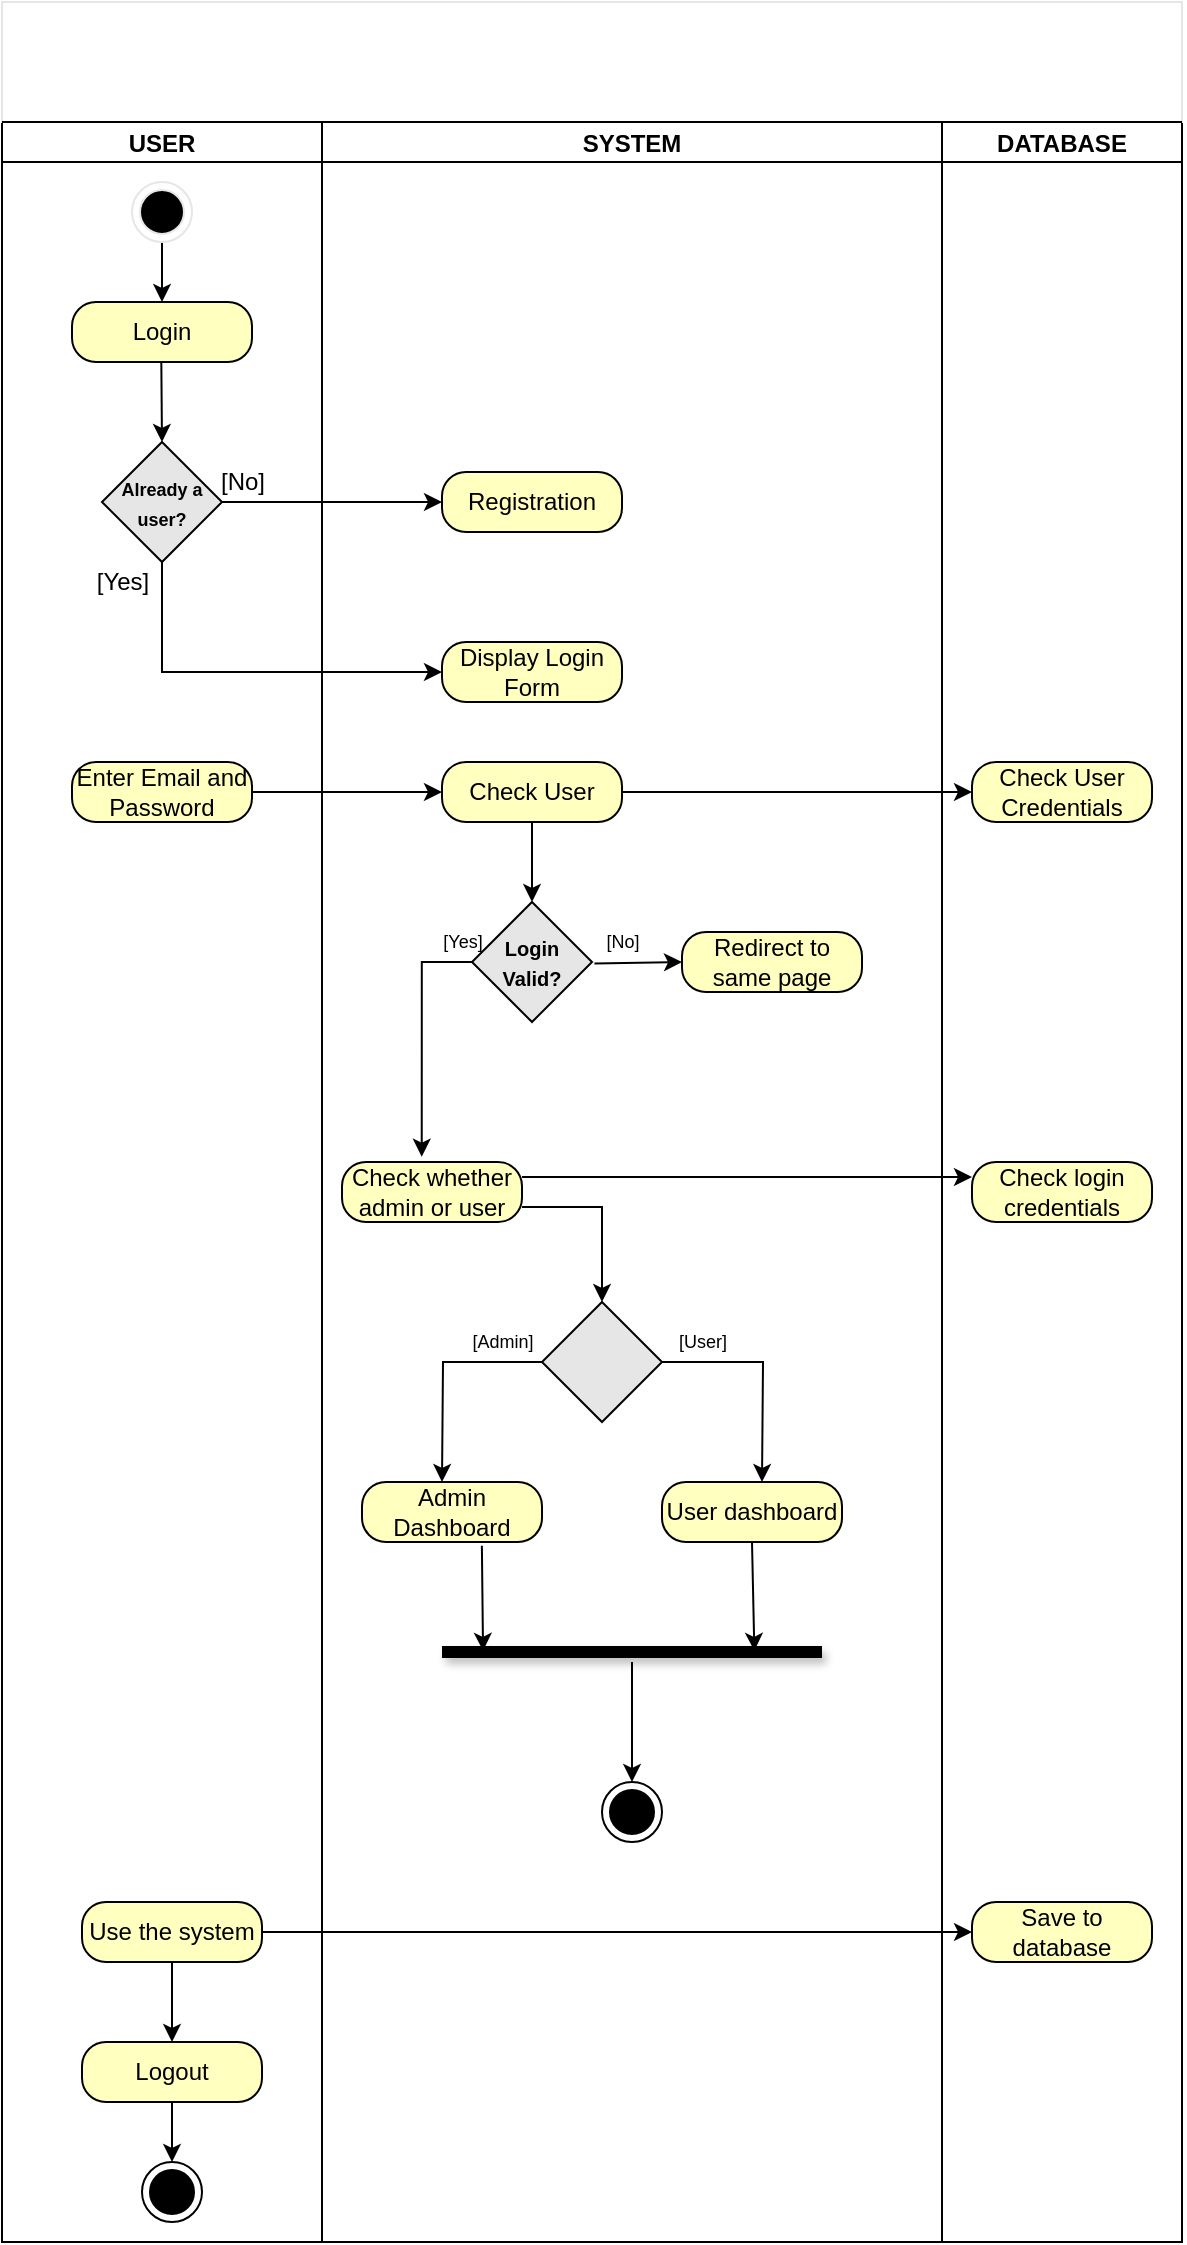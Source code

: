 <mxfile version="18.1.2" type="device"><diagram id="c_wVt138Hi0dX1TscH15" name="Page-1"><mxGraphModel dx="1384" dy="729" grid="1" gridSize="10" guides="1" tooltips="1" connect="1" arrows="1" fold="1" page="1" pageScale="1" pageWidth="850" pageHeight="1100" math="0" shadow="0"><root><mxCell id="0"/><mxCell id="1" parent="0"/><mxCell id="mEHdNyEY3YdC3BPwxC17-1" value="" style="swimlane;childLayout=stackLayout;resizeParent=1;resizeParentMax=0;startSize=20;fillColor=default;swimlaneLine=1;" vertex="1" parent="1"><mxGeometry x="180" y="40" width="590" height="1080" as="geometry"><mxRectangle x="180" y="40" width="60" height="20" as="alternateBounds"/></mxGeometry></mxCell><mxCell id="mEHdNyEY3YdC3BPwxC17-2" value="USER" style="swimlane;startSize=20;" vertex="1" parent="mEHdNyEY3YdC3BPwxC17-1"><mxGeometry y="20" width="160" height="1060" as="geometry"><mxRectangle y="20" width="30" height="460" as="alternateBounds"/></mxGeometry></mxCell><mxCell id="mEHdNyEY3YdC3BPwxC17-19" value="" style="edgeStyle=orthogonalEdgeStyle;rounded=0;orthogonalLoop=1;jettySize=auto;html=1;" edge="1" parent="mEHdNyEY3YdC3BPwxC17-2" source="mEHdNyEY3YdC3BPwxC17-14" target="mEHdNyEY3YdC3BPwxC17-17"><mxGeometry relative="1" as="geometry"><Array as="points"><mxPoint x="80" y="45"/></Array></mxGeometry></mxCell><mxCell id="mEHdNyEY3YdC3BPwxC17-14" value="" style="ellipse;html=1;shape=endState;fillColor=#000000;strokeColor=#E6E6E6;" vertex="1" parent="mEHdNyEY3YdC3BPwxC17-2"><mxGeometry x="65" y="30" width="30" height="30" as="geometry"/></mxCell><mxCell id="mEHdNyEY3YdC3BPwxC17-17" value="Login" style="rounded=1;whiteSpace=wrap;html=1;arcSize=40;fontColor=#000000;fillColor=#ffffc0;strokeColor=#000000;" vertex="1" parent="mEHdNyEY3YdC3BPwxC17-2"><mxGeometry x="35" y="90" width="90" height="30" as="geometry"/></mxCell><mxCell id="mEHdNyEY3YdC3BPwxC17-25" value="&lt;font style=&quot;font-size: 9px;&quot;&gt;&lt;b&gt;Already a&lt;br&gt;user?&lt;/b&gt;&lt;/font&gt;" style="rhombus;whiteSpace=wrap;html=1;fontFamily=Helvetica;fontSize=12;fontColor=default;strokeColor=#000000;strokeWidth=1;fillColor=#E6E6E6;" vertex="1" parent="mEHdNyEY3YdC3BPwxC17-2"><mxGeometry x="50" y="160" width="60" height="60" as="geometry"/></mxCell><mxCell id="mEHdNyEY3YdC3BPwxC17-29" value="" style="endArrow=classic;html=1;rounded=0;fontFamily=Helvetica;fontSize=12;fontColor=default;" edge="1" parent="mEHdNyEY3YdC3BPwxC17-2"><mxGeometry width="50" height="50" relative="1" as="geometry"><mxPoint x="79.66" y="120" as="sourcePoint"/><mxPoint x="80" y="160" as="targetPoint"/></mxGeometry></mxCell><mxCell id="mEHdNyEY3YdC3BPwxC17-36" value="Enter Email and Password" style="rounded=1;whiteSpace=wrap;html=1;arcSize=40;fontColor=#000000;fillColor=#ffffc0;strokeColor=#000000;" vertex="1" parent="mEHdNyEY3YdC3BPwxC17-2"><mxGeometry x="35" y="320" width="90" height="30" as="geometry"/></mxCell><mxCell id="mEHdNyEY3YdC3BPwxC17-82" value="Use the system" style="rounded=1;whiteSpace=wrap;html=1;arcSize=40;fontColor=#000000;fillColor=#ffffc0;strokeColor=#000000;" vertex="1" parent="mEHdNyEY3YdC3BPwxC17-2"><mxGeometry x="40" y="890" width="90" height="30" as="geometry"/></mxCell><mxCell id="mEHdNyEY3YdC3BPwxC17-89" value="" style="edgeStyle=none;shape=connector;rounded=0;orthogonalLoop=1;jettySize=auto;html=1;labelBackgroundColor=default;fontFamily=Helvetica;fontSize=12;fontColor=default;endArrow=classic;startSize=20;strokeColor=default;strokeWidth=1;" edge="1" parent="mEHdNyEY3YdC3BPwxC17-2" source="mEHdNyEY3YdC3BPwxC17-83" target="mEHdNyEY3YdC3BPwxC17-87"><mxGeometry relative="1" as="geometry"/></mxCell><mxCell id="mEHdNyEY3YdC3BPwxC17-83" value="Logout" style="rounded=1;whiteSpace=wrap;html=1;arcSize=40;fontColor=#000000;fillColor=#ffffc0;strokeColor=#000000;" vertex="1" parent="mEHdNyEY3YdC3BPwxC17-2"><mxGeometry x="40" y="960" width="90" height="30" as="geometry"/></mxCell><mxCell id="mEHdNyEY3YdC3BPwxC17-86" value="" style="endArrow=classic;html=1;rounded=0;labelBackgroundColor=default;fontFamily=Helvetica;fontSize=12;fontColor=default;startSize=20;strokeColor=default;strokeWidth=1;shape=connector;exitX=0.5;exitY=1;exitDx=0;exitDy=0;entryX=0.5;entryY=0;entryDx=0;entryDy=0;" edge="1" parent="mEHdNyEY3YdC3BPwxC17-2" source="mEHdNyEY3YdC3BPwxC17-82" target="mEHdNyEY3YdC3BPwxC17-83"><mxGeometry width="50" height="50" relative="1" as="geometry"><mxPoint x="-100" y="990" as="sourcePoint"/><mxPoint x="-50" y="940" as="targetPoint"/></mxGeometry></mxCell><mxCell id="mEHdNyEY3YdC3BPwxC17-87" value="" style="ellipse;html=1;shape=endState;fillColor=#000000;strokeColor=#000000;fontFamily=Helvetica;fontSize=12;fontColor=default;startSize=20;" vertex="1" parent="mEHdNyEY3YdC3BPwxC17-2"><mxGeometry x="70" y="1020" width="30" height="30" as="geometry"/></mxCell><mxCell id="mEHdNyEY3YdC3BPwxC17-3" value="SYSTEM" style="swimlane;startSize=20;" vertex="1" parent="mEHdNyEY3YdC3BPwxC17-1"><mxGeometry x="160" y="20" width="310" height="1060" as="geometry"/></mxCell><mxCell id="mEHdNyEY3YdC3BPwxC17-30" value="Registration" style="rounded=1;whiteSpace=wrap;html=1;arcSize=40;fontColor=#000000;fillColor=#ffffc0;strokeColor=#000000;" vertex="1" parent="mEHdNyEY3YdC3BPwxC17-3"><mxGeometry x="60" y="175" width="90" height="30" as="geometry"/></mxCell><mxCell id="mEHdNyEY3YdC3BPwxC17-35" value="Display Login Form" style="rounded=1;whiteSpace=wrap;html=1;arcSize=40;fontColor=#000000;fillColor=#ffffc0;strokeColor=#000000;" vertex="1" parent="mEHdNyEY3YdC3BPwxC17-3"><mxGeometry x="60" y="260" width="90" height="30" as="geometry"/></mxCell><mxCell id="mEHdNyEY3YdC3BPwxC17-38" value="&lt;font size=&quot;1&quot;&gt;&lt;b&gt;Login Valid?&lt;/b&gt;&lt;/font&gt;" style="rhombus;whiteSpace=wrap;html=1;fontFamily=Helvetica;fontSize=12;fontColor=default;strokeColor=#000000;strokeWidth=1;fillColor=#E6E6E6;" vertex="1" parent="mEHdNyEY3YdC3BPwxC17-3"><mxGeometry x="75" y="390" width="60" height="60" as="geometry"/></mxCell><mxCell id="mEHdNyEY3YdC3BPwxC17-43" value="" style="edgeStyle=none;rounded=0;orthogonalLoop=1;jettySize=auto;html=1;fontFamily=Helvetica;fontSize=9;fontColor=default;" edge="1" parent="mEHdNyEY3YdC3BPwxC17-3" source="mEHdNyEY3YdC3BPwxC17-40" target="mEHdNyEY3YdC3BPwxC17-38"><mxGeometry relative="1" as="geometry"/></mxCell><mxCell id="mEHdNyEY3YdC3BPwxC17-40" value="Check User" style="rounded=1;whiteSpace=wrap;html=1;arcSize=40;fontColor=#000000;fillColor=#ffffc0;strokeColor=#000000;" vertex="1" parent="mEHdNyEY3YdC3BPwxC17-3"><mxGeometry x="60" y="320" width="90" height="30" as="geometry"/></mxCell><mxCell id="mEHdNyEY3YdC3BPwxC17-46" value="Check whether admin or user" style="rounded=1;whiteSpace=wrap;html=1;arcSize=40;fontColor=#000000;fillColor=#ffffc0;strokeColor=#000000;" vertex="1" parent="mEHdNyEY3YdC3BPwxC17-3"><mxGeometry x="10" y="520" width="90" height="30" as="geometry"/></mxCell><mxCell id="mEHdNyEY3YdC3BPwxC17-45" value="Redirect to same page" style="rounded=1;whiteSpace=wrap;html=1;arcSize=40;fontColor=#000000;fillColor=#ffffc0;strokeColor=#000000;" vertex="1" parent="mEHdNyEY3YdC3BPwxC17-3"><mxGeometry x="180" y="405" width="90" height="30" as="geometry"/></mxCell><mxCell id="mEHdNyEY3YdC3BPwxC17-51" value="" style="endArrow=classic;html=1;rounded=0;fontFamily=Helvetica;fontSize=9;fontColor=default;edgeStyle=orthogonalEdgeStyle;exitX=0;exitY=0.5;exitDx=0;exitDy=0;entryX=0.443;entryY=-0.088;entryDx=0;entryDy=0;entryPerimeter=0;" edge="1" parent="mEHdNyEY3YdC3BPwxC17-3" source="mEHdNyEY3YdC3BPwxC17-38" target="mEHdNyEY3YdC3BPwxC17-46"><mxGeometry width="50" height="50" relative="1" as="geometry"><mxPoint x="-250" y="500" as="sourcePoint"/><mxPoint x="-200" y="450" as="targetPoint"/></mxGeometry></mxCell><mxCell id="mEHdNyEY3YdC3BPwxC17-54" value="" style="rhombus;whiteSpace=wrap;html=1;fontFamily=Helvetica;fontSize=12;fontColor=default;strokeColor=#000000;strokeWidth=1;fillColor=#E6E6E6;" vertex="1" parent="mEHdNyEY3YdC3BPwxC17-3"><mxGeometry x="110" y="590" width="60" height="60" as="geometry"/></mxCell><mxCell id="mEHdNyEY3YdC3BPwxC17-55" value="" style="endArrow=classic;html=1;rounded=0;fontFamily=Helvetica;fontSize=9;fontColor=default;edgeStyle=orthogonalEdgeStyle;entryX=0.5;entryY=0;entryDx=0;entryDy=0;exitX=1;exitY=0.75;exitDx=0;exitDy=0;" edge="1" parent="mEHdNyEY3YdC3BPwxC17-3" source="mEHdNyEY3YdC3BPwxC17-46" target="mEHdNyEY3YdC3BPwxC17-54"><mxGeometry width="50" height="50" relative="1" as="geometry"><mxPoint x="60" y="630" as="sourcePoint"/><mxPoint x="110" y="580" as="targetPoint"/></mxGeometry></mxCell><mxCell id="mEHdNyEY3YdC3BPwxC17-56" value="" style="endArrow=classic;html=1;rounded=0;fontFamily=Helvetica;fontSize=9;fontColor=default;edgeStyle=orthogonalEdgeStyle;exitX=0;exitY=0.5;exitDx=0;exitDy=0;" edge="1" parent="mEHdNyEY3YdC3BPwxC17-3" source="mEHdNyEY3YdC3BPwxC17-54"><mxGeometry width="50" height="50" relative="1" as="geometry"><mxPoint x="60" y="720" as="sourcePoint"/><mxPoint x="60" y="680" as="targetPoint"/></mxGeometry></mxCell><mxCell id="mEHdNyEY3YdC3BPwxC17-57" value="" style="endArrow=classic;html=1;rounded=0;fontFamily=Helvetica;fontSize=9;fontColor=default;edgeStyle=orthogonalEdgeStyle;exitX=1;exitY=0.5;exitDx=0;exitDy=0;" edge="1" parent="mEHdNyEY3YdC3BPwxC17-3" source="mEHdNyEY3YdC3BPwxC17-54"><mxGeometry width="50" height="50" relative="1" as="geometry"><mxPoint x="110" y="750" as="sourcePoint"/><mxPoint x="220" y="680" as="targetPoint"/></mxGeometry></mxCell><mxCell id="mEHdNyEY3YdC3BPwxC17-66" value="Admin Dashboard" style="rounded=1;whiteSpace=wrap;html=1;arcSize=40;fontColor=#000000;fillColor=#ffffc0;strokeColor=#000000;" vertex="1" parent="mEHdNyEY3YdC3BPwxC17-3"><mxGeometry x="20" y="680" width="90" height="30" as="geometry"/></mxCell><mxCell id="mEHdNyEY3YdC3BPwxC17-67" value="User dashboard" style="rounded=1;whiteSpace=wrap;html=1;arcSize=40;fontColor=#000000;fillColor=#ffffc0;strokeColor=#000000;" vertex="1" parent="mEHdNyEY3YdC3BPwxC17-3"><mxGeometry x="170" y="680" width="90" height="30" as="geometry"/></mxCell><mxCell id="mEHdNyEY3YdC3BPwxC17-74" value="" style="line;strokeWidth=6;fillColor=none;align=left;verticalAlign=middle;spacingTop=-1;spacingLeft=3;spacingRight=3;rotatable=0;labelPosition=right;points=[];portConstraint=eastwest;fontFamily=Helvetica;fontSize=9;fontColor=default;html=1;shadow=1;sketch=0;" vertex="1" parent="mEHdNyEY3YdC3BPwxC17-3"><mxGeometry x="60" y="760" width="190" height="10" as="geometry"/></mxCell><mxCell id="mEHdNyEY3YdC3BPwxC17-77" value="" style="endArrow=classic;html=1;rounded=0;fontFamily=Helvetica;fontSize=12;fontColor=default;startSize=20;strokeWidth=1;exitX=0.666;exitY=1.064;exitDx=0;exitDy=0;exitPerimeter=0;entryX=0.108;entryY=0.44;entryDx=0;entryDy=0;entryPerimeter=0;" edge="1" parent="mEHdNyEY3YdC3BPwxC17-3" source="mEHdNyEY3YdC3BPwxC17-66" target="mEHdNyEY3YdC3BPwxC17-74"><mxGeometry width="50" height="50" relative="1" as="geometry"><mxPoint x="30" y="820" as="sourcePoint"/><mxPoint x="80" y="750" as="targetPoint"/></mxGeometry></mxCell><mxCell id="mEHdNyEY3YdC3BPwxC17-78" value="" style="endArrow=classic;html=1;rounded=0;labelBackgroundColor=default;fontFamily=Helvetica;fontSize=12;fontColor=default;startSize=20;strokeColor=default;strokeWidth=1;shape=connector;exitX=0.5;exitY=1;exitDx=0;exitDy=0;entryX=0.822;entryY=0.44;entryDx=0;entryDy=0;entryPerimeter=0;" edge="1" parent="mEHdNyEY3YdC3BPwxC17-3" source="mEHdNyEY3YdC3BPwxC17-67" target="mEHdNyEY3YdC3BPwxC17-74"><mxGeometry width="50" height="50" relative="1" as="geometry"><mxPoint x="30" y="820" as="sourcePoint"/><mxPoint x="240" y="740" as="targetPoint"/></mxGeometry></mxCell><mxCell id="mEHdNyEY3YdC3BPwxC17-80" value="" style="ellipse;html=1;shape=endState;fillColor=#000000;strokeColor=#000000;fontFamily=Helvetica;fontSize=12;fontColor=default;startSize=20;" vertex="1" parent="mEHdNyEY3YdC3BPwxC17-3"><mxGeometry x="140" y="830" width="30" height="30" as="geometry"/></mxCell><mxCell id="mEHdNyEY3YdC3BPwxC17-81" value="" style="endArrow=classic;html=1;rounded=0;labelBackgroundColor=default;fontFamily=Helvetica;fontSize=12;fontColor=default;startSize=20;strokeColor=default;strokeWidth=1;shape=connector;" edge="1" parent="mEHdNyEY3YdC3BPwxC17-3" source="mEHdNyEY3YdC3BPwxC17-74" target="mEHdNyEY3YdC3BPwxC17-80"><mxGeometry width="50" height="50" relative="1" as="geometry"><mxPoint x="50" y="930" as="sourcePoint"/><mxPoint x="100" y="880" as="targetPoint"/></mxGeometry></mxCell><mxCell id="mEHdNyEY3YdC3BPwxC17-4" value="DATABASE" style="swimlane;startSize=20;" vertex="1" parent="mEHdNyEY3YdC3BPwxC17-1"><mxGeometry x="470" y="20" width="120" height="1060" as="geometry"/></mxCell><mxCell id="mEHdNyEY3YdC3BPwxC17-42" value="Check User Credentials" style="rounded=1;whiteSpace=wrap;html=1;arcSize=40;fontColor=#000000;fillColor=#ffffc0;strokeColor=#000000;" vertex="1" parent="mEHdNyEY3YdC3BPwxC17-4"><mxGeometry x="15" y="320" width="90" height="30" as="geometry"/></mxCell><mxCell id="mEHdNyEY3YdC3BPwxC17-63" value="Check login credentials" style="rounded=1;whiteSpace=wrap;html=1;arcSize=40;fontColor=#000000;fillColor=#ffffc0;strokeColor=#000000;" vertex="1" parent="mEHdNyEY3YdC3BPwxC17-4"><mxGeometry x="15" y="520" width="90" height="30" as="geometry"/></mxCell><mxCell id="mEHdNyEY3YdC3BPwxC17-84" value="Save to database" style="rounded=1;whiteSpace=wrap;html=1;arcSize=40;fontColor=#000000;fillColor=#ffffc0;strokeColor=#000000;" vertex="1" parent="mEHdNyEY3YdC3BPwxC17-4"><mxGeometry x="15" y="890" width="90" height="30" as="geometry"/></mxCell><mxCell id="mEHdNyEY3YdC3BPwxC17-31" value="" style="endArrow=classic;html=1;rounded=0;fontFamily=Helvetica;fontSize=12;fontColor=default;entryX=0;entryY=0.5;entryDx=0;entryDy=0;exitX=1;exitY=0.5;exitDx=0;exitDy=0;" edge="1" parent="mEHdNyEY3YdC3BPwxC17-1" source="mEHdNyEY3YdC3BPwxC17-25" target="mEHdNyEY3YdC3BPwxC17-30"><mxGeometry width="50" height="50" relative="1" as="geometry"><mxPoint x="-80" y="280" as="sourcePoint"/><mxPoint x="-30" y="230" as="targetPoint"/></mxGeometry></mxCell><mxCell id="mEHdNyEY3YdC3BPwxC17-33" value="" style="endArrow=classic;html=1;rounded=0;fontFamily=Helvetica;fontSize=12;fontColor=default;exitX=0.5;exitY=1;exitDx=0;exitDy=0;edgeStyle=orthogonalEdgeStyle;entryX=0;entryY=0.5;entryDx=0;entryDy=0;" edge="1" parent="mEHdNyEY3YdC3BPwxC17-1" source="mEHdNyEY3YdC3BPwxC17-25" target="mEHdNyEY3YdC3BPwxC17-35"><mxGeometry width="50" height="50" relative="1" as="geometry"><mxPoint x="60" y="350" as="sourcePoint"/><mxPoint x="80" y="300" as="targetPoint"/></mxGeometry></mxCell><mxCell id="mEHdNyEY3YdC3BPwxC17-37" value="" style="endArrow=classic;html=1;rounded=0;fontFamily=Helvetica;fontSize=12;fontColor=default;entryX=0;entryY=0.5;entryDx=0;entryDy=0;exitX=1;exitY=0.5;exitDx=0;exitDy=0;" edge="1" parent="mEHdNyEY3YdC3BPwxC17-1" source="mEHdNyEY3YdC3BPwxC17-36" target="mEHdNyEY3YdC3BPwxC17-40"><mxGeometry width="50" height="50" relative="1" as="geometry"><mxPoint x="79.66" y="370" as="sourcePoint"/><mxPoint x="80" y="440" as="targetPoint"/></mxGeometry></mxCell><mxCell id="mEHdNyEY3YdC3BPwxC17-44" value="" style="edgeStyle=none;rounded=0;orthogonalLoop=1;jettySize=auto;html=1;fontFamily=Helvetica;fontSize=9;fontColor=default;" edge="1" parent="mEHdNyEY3YdC3BPwxC17-1" source="mEHdNyEY3YdC3BPwxC17-40" target="mEHdNyEY3YdC3BPwxC17-42"><mxGeometry relative="1" as="geometry"/></mxCell><mxCell id="mEHdNyEY3YdC3BPwxC17-64" value="" style="endArrow=classic;html=1;rounded=0;fontFamily=Helvetica;fontSize=9;fontColor=default;entryX=0;entryY=0.25;entryDx=0;entryDy=0;exitX=1;exitY=0.25;exitDx=0;exitDy=0;" edge="1" parent="mEHdNyEY3YdC3BPwxC17-1" source="mEHdNyEY3YdC3BPwxC17-46" target="mEHdNyEY3YdC3BPwxC17-63"><mxGeometry width="50" height="50" relative="1" as="geometry"><mxPoint x="280" y="570" as="sourcePoint"/><mxPoint x="330" y="520" as="targetPoint"/></mxGeometry></mxCell><mxCell id="mEHdNyEY3YdC3BPwxC17-85" value="" style="endArrow=classic;html=1;rounded=0;labelBackgroundColor=default;fontFamily=Helvetica;fontSize=12;fontColor=default;startSize=20;strokeColor=default;strokeWidth=1;shape=connector;exitX=1;exitY=0.5;exitDx=0;exitDy=0;entryX=0;entryY=0.5;entryDx=0;entryDy=0;" edge="1" parent="mEHdNyEY3YdC3BPwxC17-1" source="mEHdNyEY3YdC3BPwxC17-82" target="mEHdNyEY3YdC3BPwxC17-84"><mxGeometry width="50" height="50" relative="1" as="geometry"><mxPoint x="210" y="970" as="sourcePoint"/><mxPoint x="260" y="920" as="targetPoint"/></mxGeometry></mxCell><mxCell id="mEHdNyEY3YdC3BPwxC17-32" value="[No]" style="text;html=1;align=center;verticalAlign=middle;resizable=0;points=[];autosize=1;strokeColor=none;fillColor=none;fontSize=12;fontFamily=Helvetica;fontColor=default;" vertex="1" parent="1"><mxGeometry x="280" y="230" width="40" height="20" as="geometry"/></mxCell><mxCell id="mEHdNyEY3YdC3BPwxC17-34" value="[Yes]" style="text;html=1;align=center;verticalAlign=middle;resizable=0;points=[];autosize=1;strokeColor=none;fillColor=none;fontSize=12;fontFamily=Helvetica;fontColor=default;" vertex="1" parent="1"><mxGeometry x="220" y="280" width="40" height="20" as="geometry"/></mxCell><mxCell id="mEHdNyEY3YdC3BPwxC17-52" value="[No]" style="text;html=1;align=center;verticalAlign=middle;resizable=0;points=[];autosize=1;strokeColor=none;fillColor=none;fontSize=9;fontFamily=Helvetica;fontColor=default;" vertex="1" parent="1"><mxGeometry x="475" y="460" width="30" height="20" as="geometry"/></mxCell><mxCell id="mEHdNyEY3YdC3BPwxC17-53" value="[Yes]" style="text;html=1;align=center;verticalAlign=middle;resizable=0;points=[];autosize=1;strokeColor=none;fillColor=none;fontSize=9;fontFamily=Helvetica;fontColor=default;" vertex="1" parent="1"><mxGeometry x="390" y="460" width="40" height="20" as="geometry"/></mxCell><mxCell id="mEHdNyEY3YdC3BPwxC17-58" value="[Admin]" style="text;html=1;align=center;verticalAlign=middle;resizable=0;points=[];autosize=1;strokeColor=none;fillColor=none;fontSize=9;fontFamily=Helvetica;fontColor=default;" vertex="1" parent="1"><mxGeometry x="405" y="660" width="50" height="20" as="geometry"/></mxCell><mxCell id="mEHdNyEY3YdC3BPwxC17-59" value="[User]" style="text;html=1;align=center;verticalAlign=middle;resizable=0;points=[];autosize=1;strokeColor=none;fillColor=none;fontSize=9;fontFamily=Helvetica;fontColor=default;" vertex="1" parent="1"><mxGeometry x="510" y="660" width="40" height="20" as="geometry"/></mxCell><mxCell id="mEHdNyEY3YdC3BPwxC17-60" value="" style="endArrow=classic;html=1;rounded=0;fontFamily=Helvetica;fontSize=9;fontColor=default;exitX=0.041;exitY=1.036;exitDx=0;exitDy=0;exitPerimeter=0;entryX=0;entryY=0.5;entryDx=0;entryDy=0;" edge="1" parent="1" source="mEHdNyEY3YdC3BPwxC17-52" target="mEHdNyEY3YdC3BPwxC17-45"><mxGeometry width="50" height="50" relative="1" as="geometry"><mxPoint x="470" y="570" as="sourcePoint"/><mxPoint x="520" y="520" as="targetPoint"/></mxGeometry></mxCell><mxCell id="mEHdNyEY3YdC3BPwxC17-90" value="" style="rounded=0;whiteSpace=wrap;html=1;fontFamily=Helvetica;fontSize=12;fontColor=default;startSize=20;strokeColor=#E6E6E6;fillColor=default;" vertex="1" parent="1"><mxGeometry x="180" width="590" height="60" as="geometry"/></mxCell><mxCell id="mEHdNyEY3YdC3BPwxC17-91" value="" style="endArrow=none;html=1;rounded=0;labelBackgroundColor=default;fontFamily=Helvetica;fontSize=12;fontColor=default;startSize=20;strokeColor=default;strokeWidth=1;shape=connector;entryX=0;entryY=1;entryDx=0;entryDy=0;exitX=1;exitY=1;exitDx=0;exitDy=0;" edge="1" parent="1" source="mEHdNyEY3YdC3BPwxC17-90" target="mEHdNyEY3YdC3BPwxC17-90"><mxGeometry width="50" height="50" relative="1" as="geometry"><mxPoint x="-120" y="320" as="sourcePoint"/><mxPoint x="-70" y="270" as="targetPoint"/></mxGeometry></mxCell></root></mxGraphModel></diagram></mxfile>